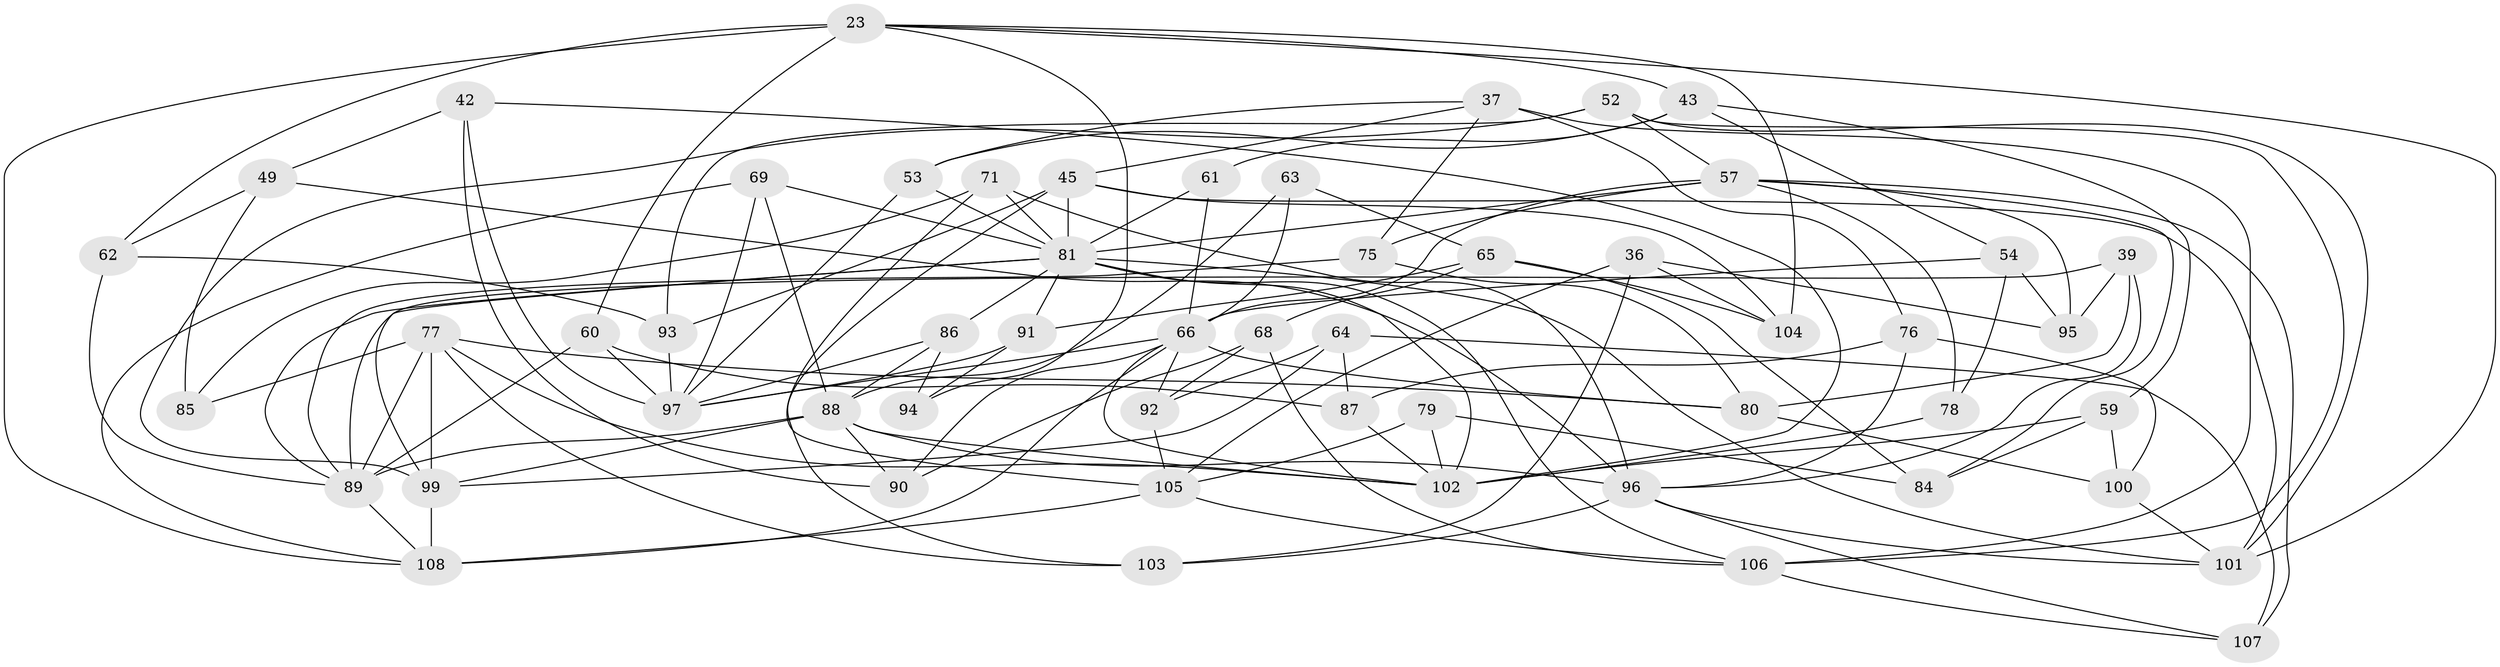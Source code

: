 // original degree distribution, {4: 1.0}
// Generated by graph-tools (version 1.1) at 2025/58/03/09/25 04:58:41]
// undirected, 54 vertices, 136 edges
graph export_dot {
graph [start="1"]
  node [color=gray90,style=filled];
  23 [super="+16"];
  36;
  37 [super="+14"];
  39;
  42;
  43 [super="+38"];
  45 [super="+32"];
  49;
  52 [super="+44"];
  53;
  54;
  57 [super="+12+56"];
  59;
  60;
  61;
  62;
  63 [super="+55"];
  64;
  65 [super="+40"];
  66 [super="+25+35"];
  68;
  69;
  71;
  75;
  76;
  77 [super="+20"];
  78;
  79;
  80 [super="+24"];
  81 [super="+6+18+26+72"];
  84;
  85;
  86;
  87;
  88 [super="+82+58"];
  89 [super="+10+67+30"];
  90;
  91 [super="+31"];
  92;
  93;
  94;
  95;
  96 [super="+22+46"];
  97 [super="+7+47"];
  99 [super="+74+34"];
  100;
  101 [super="+51"];
  102 [super="+73+70"];
  103;
  104;
  105 [super="+5+41"];
  106 [super="+50"];
  107;
  108 [super="+98"];
  23 -- 60;
  23 -- 104;
  23 -- 94;
  23 -- 43;
  23 -- 62;
  23 -- 101;
  23 -- 108 [weight=2];
  36 -- 103;
  36 -- 104;
  36 -- 95;
  36 -- 105;
  37 -- 76;
  37 -- 45;
  37 -- 106 [weight=2];
  37 -- 53;
  37 -- 75;
  39 -- 80;
  39 -- 96;
  39 -- 95;
  39 -- 89;
  42 -- 49;
  42 -- 90;
  42 -- 97;
  42 -- 102;
  43 -- 59;
  43 -- 61 [weight=2];
  43 -- 53;
  43 -- 54;
  45 -- 104;
  45 -- 81;
  45 -- 101;
  45 -- 93;
  45 -- 103;
  49 -- 85;
  49 -- 96;
  49 -- 62;
  52 -- 106;
  52 -- 57;
  52 -- 93;
  52 -- 101 [weight=2];
  52 -- 99;
  53 -- 97;
  53 -- 81;
  54 -- 95;
  54 -- 78;
  54 -- 66;
  57 -- 81 [weight=3];
  57 -- 78;
  57 -- 84;
  57 -- 75;
  57 -- 107;
  57 -- 95;
  57 -- 66;
  59 -- 84;
  59 -- 100;
  59 -- 102;
  60 -- 97;
  60 -- 89;
  60 -- 87;
  61 -- 81;
  61 -- 66;
  62 -- 93;
  62 -- 89;
  63 -- 65 [weight=2];
  63 -- 66 [weight=3];
  63 -- 88;
  64 -- 107;
  64 -- 87;
  64 -- 92;
  64 -- 99;
  65 -- 84;
  65 -- 91;
  65 -- 104;
  65 -- 68;
  66 -- 92;
  66 -- 90;
  66 -- 80 [weight=2];
  66 -- 97;
  66 -- 102;
  66 -- 108 [weight=2];
  68 -- 92;
  68 -- 90;
  68 -- 106;
  69 -- 81;
  69 -- 97;
  69 -- 108;
  69 -- 88;
  71 -- 96;
  71 -- 85;
  71 -- 81;
  71 -- 105;
  75 -- 80;
  75 -- 89;
  76 -- 87;
  76 -- 100;
  76 -- 96;
  77 -- 99;
  77 -- 103;
  77 -- 89 [weight=2];
  77 -- 80;
  77 -- 85 [weight=2];
  77 -- 102;
  78 -- 102 [weight=2];
  79 -- 84;
  79 -- 105;
  79 -- 102 [weight=2];
  80 -- 100;
  81 -- 102 [weight=3];
  81 -- 101 [weight=2];
  81 -- 106;
  81 -- 86;
  81 -- 91 [weight=2];
  81 -- 99 [weight=2];
  81 -- 89;
  86 -- 94;
  86 -- 88;
  86 -- 97;
  87 -- 102;
  88 -- 99;
  88 -- 90;
  88 -- 89 [weight=2];
  88 -- 96;
  88 -- 102 [weight=2];
  89 -- 108;
  91 -- 94 [weight=2];
  91 -- 97;
  92 -- 105;
  93 -- 97;
  96 -- 101;
  96 -- 103;
  96 -- 107;
  99 -- 108 [weight=2];
  100 -- 101;
  105 -- 106 [weight=2];
  105 -- 108 [weight=2];
  106 -- 107;
}
